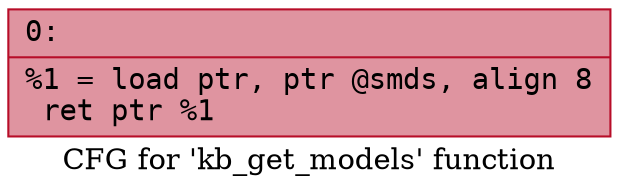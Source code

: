 digraph "CFG for 'kb_get_models' function" {
	label="CFG for 'kb_get_models' function";

	Node0x600002a8c230 [shape=record,color="#b70d28ff", style=filled, fillcolor="#b70d2870" fontname="Courier",label="{0:\l|  %1 = load ptr, ptr @smds, align 8\l  ret ptr %1\l}"];
}
